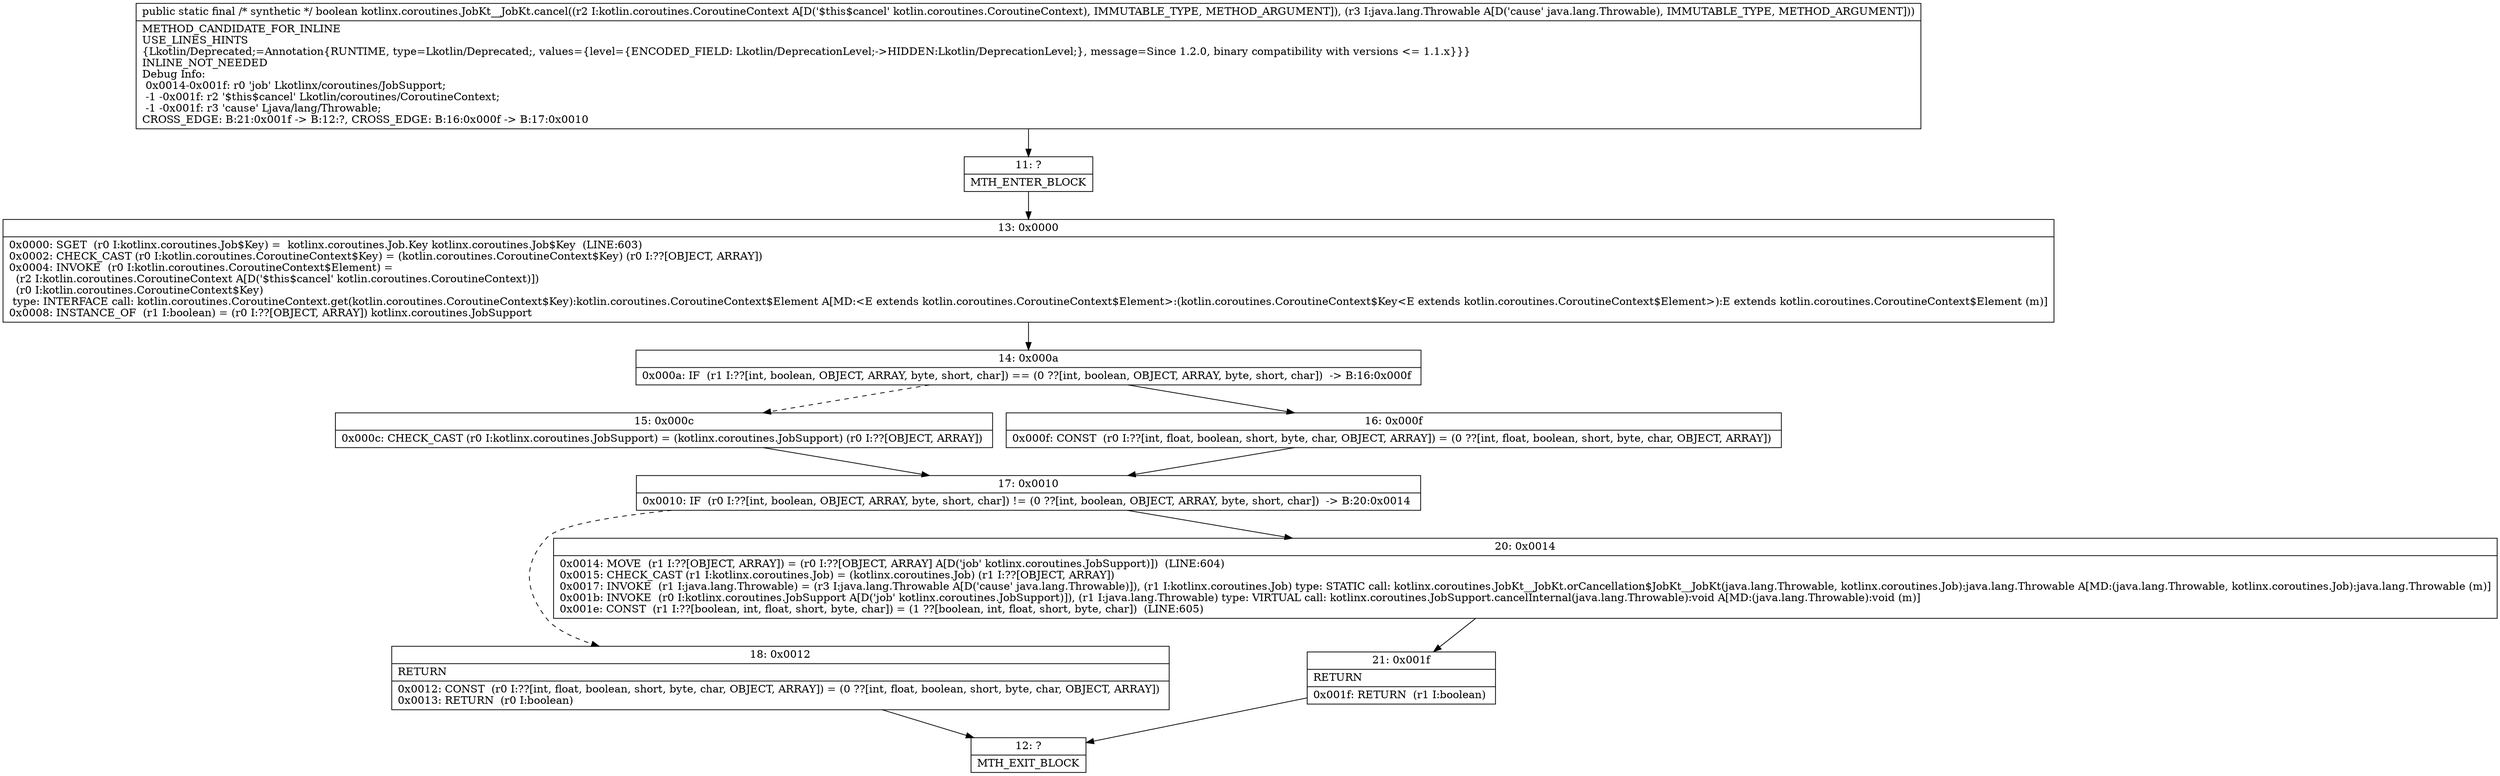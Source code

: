 digraph "CFG forkotlinx.coroutines.JobKt__JobKt.cancel(Lkotlin\/coroutines\/CoroutineContext;Ljava\/lang\/Throwable;)Z" {
Node_11 [shape=record,label="{11\:\ ?|MTH_ENTER_BLOCK\l}"];
Node_13 [shape=record,label="{13\:\ 0x0000|0x0000: SGET  (r0 I:kotlinx.coroutines.Job$Key) =  kotlinx.coroutines.Job.Key kotlinx.coroutines.Job$Key  (LINE:603)\l0x0002: CHECK_CAST (r0 I:kotlin.coroutines.CoroutineContext$Key) = (kotlin.coroutines.CoroutineContext$Key) (r0 I:??[OBJECT, ARRAY]) \l0x0004: INVOKE  (r0 I:kotlin.coroutines.CoroutineContext$Element) = \l  (r2 I:kotlin.coroutines.CoroutineContext A[D('$this$cancel' kotlin.coroutines.CoroutineContext)])\l  (r0 I:kotlin.coroutines.CoroutineContext$Key)\l type: INTERFACE call: kotlin.coroutines.CoroutineContext.get(kotlin.coroutines.CoroutineContext$Key):kotlin.coroutines.CoroutineContext$Element A[MD:\<E extends kotlin.coroutines.CoroutineContext$Element\>:(kotlin.coroutines.CoroutineContext$Key\<E extends kotlin.coroutines.CoroutineContext$Element\>):E extends kotlin.coroutines.CoroutineContext$Element (m)]\l0x0008: INSTANCE_OF  (r1 I:boolean) = (r0 I:??[OBJECT, ARRAY]) kotlinx.coroutines.JobSupport \l}"];
Node_14 [shape=record,label="{14\:\ 0x000a|0x000a: IF  (r1 I:??[int, boolean, OBJECT, ARRAY, byte, short, char]) == (0 ??[int, boolean, OBJECT, ARRAY, byte, short, char])  \-\> B:16:0x000f \l}"];
Node_15 [shape=record,label="{15\:\ 0x000c|0x000c: CHECK_CAST (r0 I:kotlinx.coroutines.JobSupport) = (kotlinx.coroutines.JobSupport) (r0 I:??[OBJECT, ARRAY]) \l}"];
Node_17 [shape=record,label="{17\:\ 0x0010|0x0010: IF  (r0 I:??[int, boolean, OBJECT, ARRAY, byte, short, char]) != (0 ??[int, boolean, OBJECT, ARRAY, byte, short, char])  \-\> B:20:0x0014 \l}"];
Node_18 [shape=record,label="{18\:\ 0x0012|RETURN\l|0x0012: CONST  (r0 I:??[int, float, boolean, short, byte, char, OBJECT, ARRAY]) = (0 ??[int, float, boolean, short, byte, char, OBJECT, ARRAY]) \l0x0013: RETURN  (r0 I:boolean) \l}"];
Node_12 [shape=record,label="{12\:\ ?|MTH_EXIT_BLOCK\l}"];
Node_20 [shape=record,label="{20\:\ 0x0014|0x0014: MOVE  (r1 I:??[OBJECT, ARRAY]) = (r0 I:??[OBJECT, ARRAY] A[D('job' kotlinx.coroutines.JobSupport)])  (LINE:604)\l0x0015: CHECK_CAST (r1 I:kotlinx.coroutines.Job) = (kotlinx.coroutines.Job) (r1 I:??[OBJECT, ARRAY]) \l0x0017: INVOKE  (r1 I:java.lang.Throwable) = (r3 I:java.lang.Throwable A[D('cause' java.lang.Throwable)]), (r1 I:kotlinx.coroutines.Job) type: STATIC call: kotlinx.coroutines.JobKt__JobKt.orCancellation$JobKt__JobKt(java.lang.Throwable, kotlinx.coroutines.Job):java.lang.Throwable A[MD:(java.lang.Throwable, kotlinx.coroutines.Job):java.lang.Throwable (m)]\l0x001b: INVOKE  (r0 I:kotlinx.coroutines.JobSupport A[D('job' kotlinx.coroutines.JobSupport)]), (r1 I:java.lang.Throwable) type: VIRTUAL call: kotlinx.coroutines.JobSupport.cancelInternal(java.lang.Throwable):void A[MD:(java.lang.Throwable):void (m)]\l0x001e: CONST  (r1 I:??[boolean, int, float, short, byte, char]) = (1 ??[boolean, int, float, short, byte, char])  (LINE:605)\l}"];
Node_21 [shape=record,label="{21\:\ 0x001f|RETURN\l|0x001f: RETURN  (r1 I:boolean) \l}"];
Node_16 [shape=record,label="{16\:\ 0x000f|0x000f: CONST  (r0 I:??[int, float, boolean, short, byte, char, OBJECT, ARRAY]) = (0 ??[int, float, boolean, short, byte, char, OBJECT, ARRAY]) \l}"];
MethodNode[shape=record,label="{public static final \/* synthetic *\/ boolean kotlinx.coroutines.JobKt__JobKt.cancel((r2 I:kotlin.coroutines.CoroutineContext A[D('$this$cancel' kotlin.coroutines.CoroutineContext), IMMUTABLE_TYPE, METHOD_ARGUMENT]), (r3 I:java.lang.Throwable A[D('cause' java.lang.Throwable), IMMUTABLE_TYPE, METHOD_ARGUMENT]))  | METHOD_CANDIDATE_FOR_INLINE\lUSE_LINES_HINTS\l\{Lkotlin\/Deprecated;=Annotation\{RUNTIME, type=Lkotlin\/Deprecated;, values=\{level=\{ENCODED_FIELD: Lkotlin\/DeprecationLevel;\-\>HIDDEN:Lkotlin\/DeprecationLevel;\}, message=Since 1.2.0, binary compatibility with versions \<= 1.1.x\}\}\}\lINLINE_NOT_NEEDED\lDebug Info:\l  0x0014\-0x001f: r0 'job' Lkotlinx\/coroutines\/JobSupport;\l  \-1 \-0x001f: r2 '$this$cancel' Lkotlin\/coroutines\/CoroutineContext;\l  \-1 \-0x001f: r3 'cause' Ljava\/lang\/Throwable;\lCROSS_EDGE: B:21:0x001f \-\> B:12:?, CROSS_EDGE: B:16:0x000f \-\> B:17:0x0010\l}"];
MethodNode -> Node_11;Node_11 -> Node_13;
Node_13 -> Node_14;
Node_14 -> Node_15[style=dashed];
Node_14 -> Node_16;
Node_15 -> Node_17;
Node_17 -> Node_18[style=dashed];
Node_17 -> Node_20;
Node_18 -> Node_12;
Node_20 -> Node_21;
Node_21 -> Node_12;
Node_16 -> Node_17;
}

